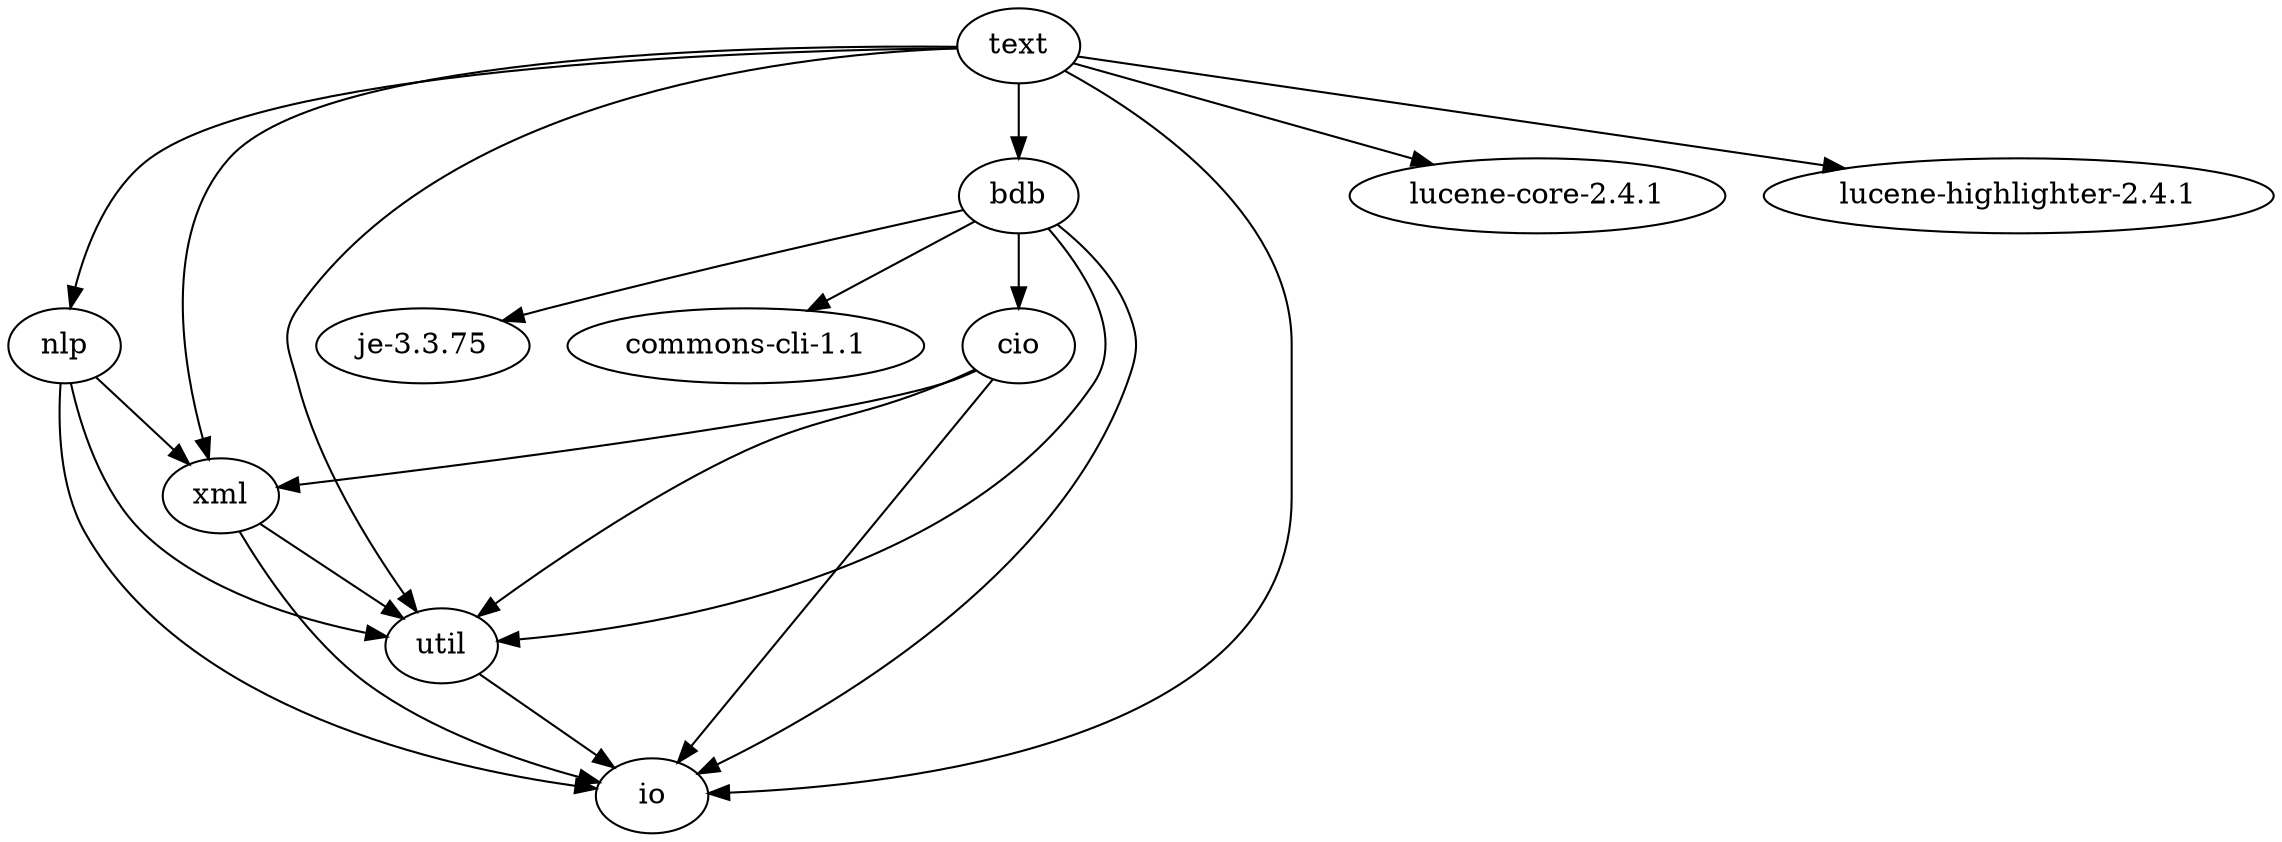 digraph G {
				io;

        util -> io;

				xml -> io;
        xml -> util;

				cio -> io;
				cio -> util;
				cio -> xml;

				bdb -> io;
				bdb -> util;
				bdb -> cio;
        bdb -> "je-3.3.75";
				bdb -> "commons-cli-1.1";

				nlp -> io;
				nlp -> util;
				nlp -> xml;

				text -> io;
				text -> util;
				text -> xml;
				text -> nlp;
        text -> bdb;
				text -> "lucene-core-2.4.1";
				text -> "lucene-highlighter-2.4.1";
}
